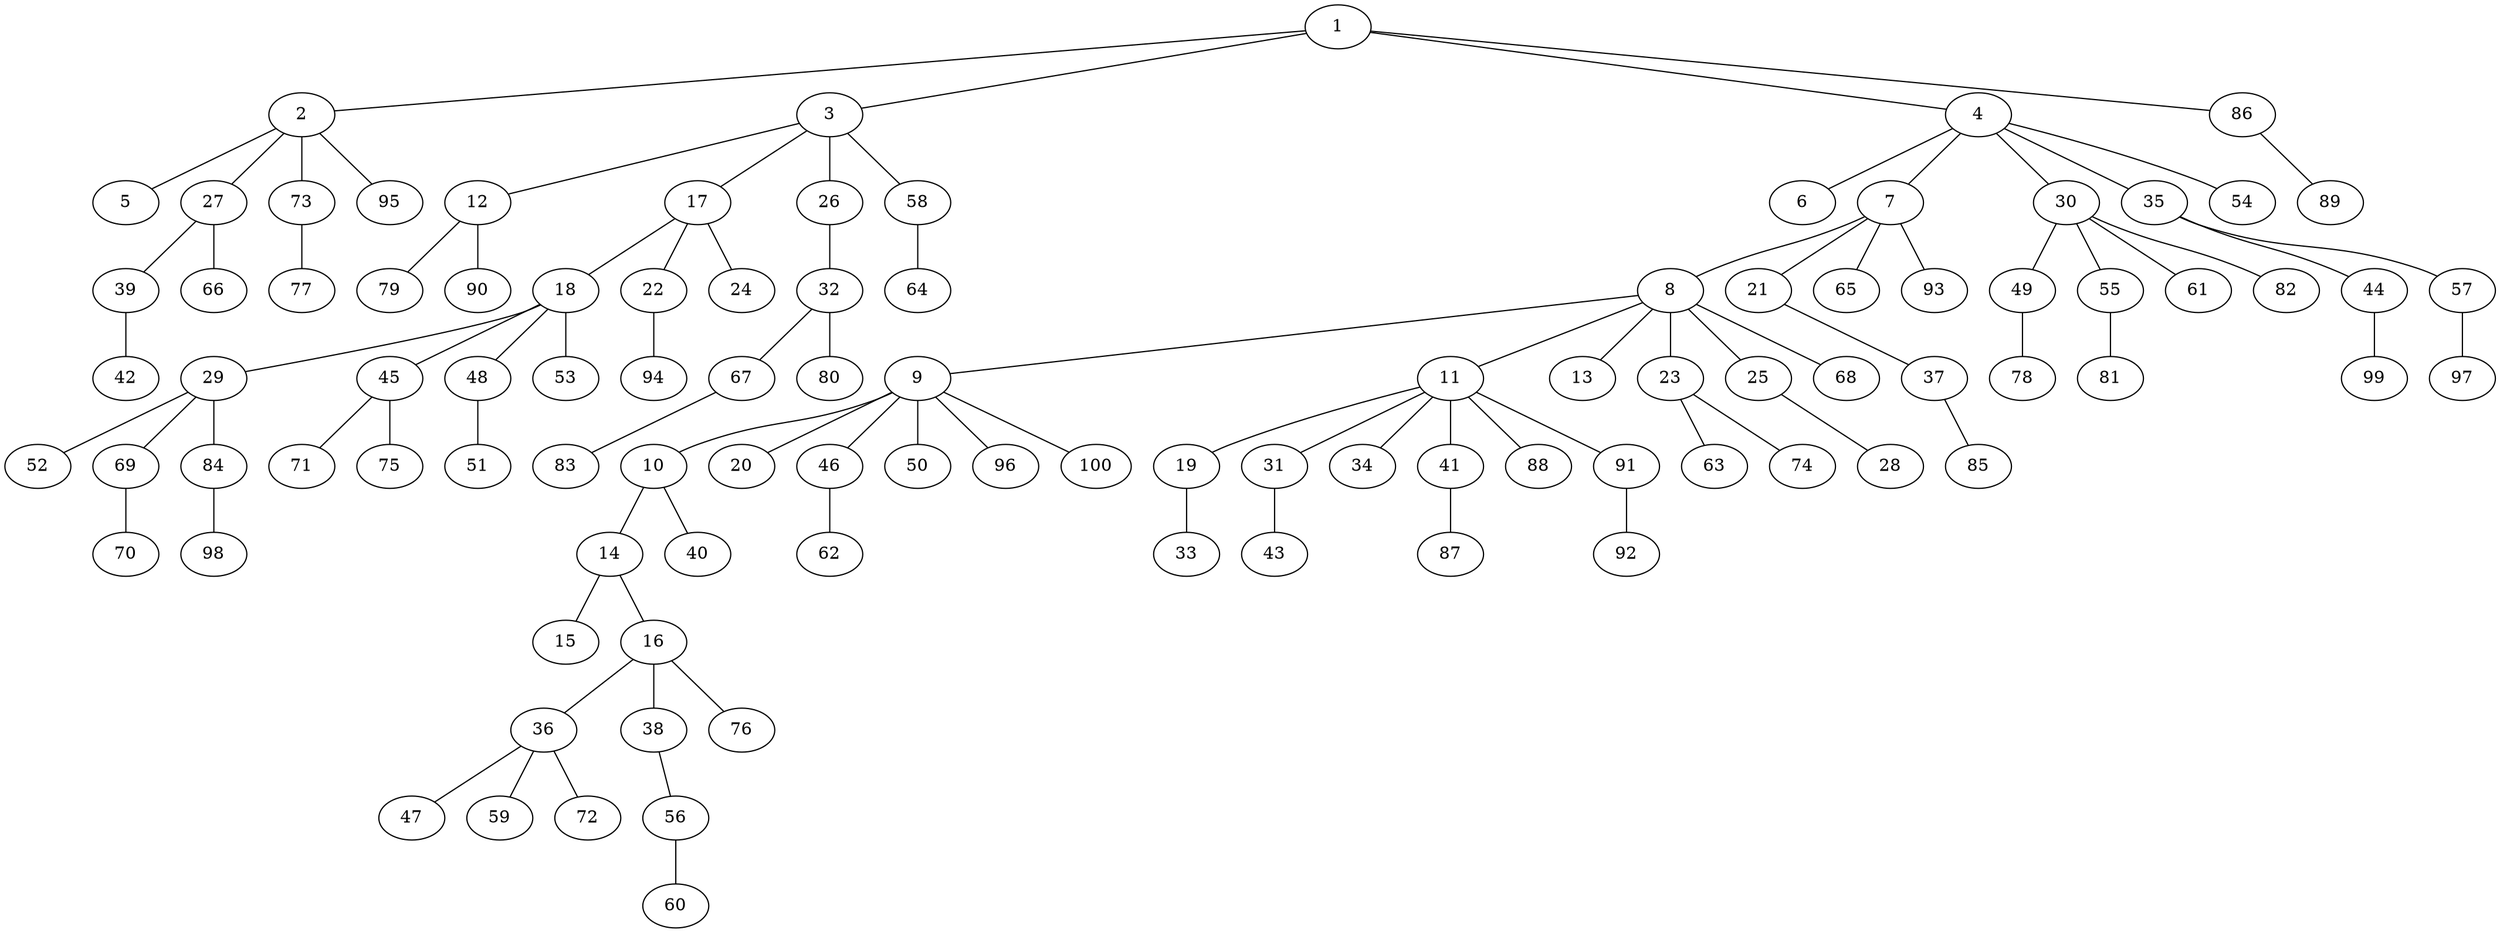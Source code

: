 graph graphname {1--2
1--3
1--4
1--86
2--5
2--27
2--73
2--95
3--12
3--17
3--26
3--58
4--6
4--7
4--30
4--35
4--54
7--8
7--21
7--65
7--93
8--9
8--11
8--13
8--23
8--25
8--68
9--10
9--20
9--46
9--50
9--96
9--100
10--14
10--40
11--19
11--31
11--34
11--41
11--88
11--91
12--79
12--90
14--15
14--16
16--36
16--38
16--76
17--18
17--22
17--24
18--29
18--45
18--48
18--53
19--33
21--37
22--94
23--63
23--74
25--28
26--32
27--39
27--66
29--52
29--69
29--84
30--49
30--55
30--61
30--82
31--43
32--67
32--80
35--44
35--57
36--47
36--59
36--72
37--85
38--56
39--42
41--87
44--99
45--71
45--75
46--62
48--51
49--78
55--81
56--60
57--97
58--64
67--83
69--70
73--77
84--98
86--89
91--92
}